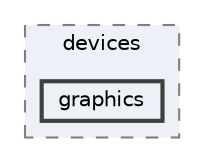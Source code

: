 digraph "src/devices/graphics"
{
 // LATEX_PDF_SIZE
  bgcolor="transparent";
  edge [fontname=Helvetica,fontsize=10,labelfontname=Helvetica,labelfontsize=10];
  node [fontname=Helvetica,fontsize=10,shape=box,height=0.2,width=0.4];
  compound=true
  subgraph clusterdir_6fac9273c1f4413d2ee63ba6cd0b0eb2 {
    graph [ bgcolor="#edf0f7", pencolor="grey50", label="devices", fontname=Helvetica,fontsize=10 style="filled,dashed", URL="dir_6fac9273c1f4413d2ee63ba6cd0b0eb2.html",tooltip=""]
  dir_c5a9e8daeda247e4e65f90af631991f9 [label="graphics", fillcolor="#edf0f7", color="grey25", style="filled,bold", URL="dir_c5a9e8daeda247e4e65f90af631991f9.html",tooltip=""];
  }
}
